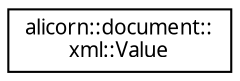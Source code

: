 digraph "Иерархия классов. Графический вид."
{
 // INTERACTIVE_SVG=YES
  edge [fontname="Verdana",fontsize="10",labelfontname="Verdana",labelfontsize="10"];
  node [fontname="Verdana",fontsize="10",shape=record];
  rankdir="LR";
  Node1 [label="alicorn::document::\lxml::Value",height=0.2,width=0.4,color="black", fillcolor="white", style="filled",URL="$a00142.html",tooltip="Класс входит в Проект Document   Вспомогательный класс для доступа к значению узла. "];
}
